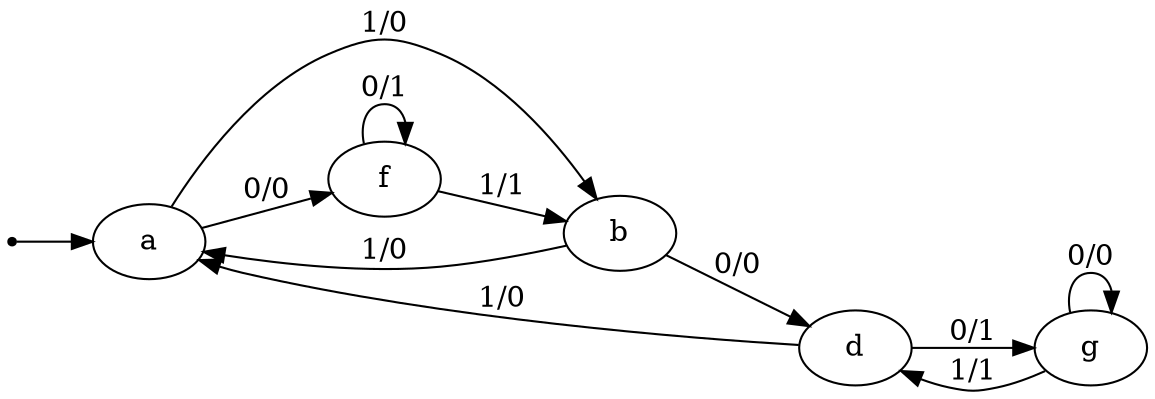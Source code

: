 digraph STG {
   rankdir=LR;

   INIT [shape=point];
   a [label="a"];
   b [label="b"];
   d [label="d"];
   f [label="f"];
   g [label="g"];

   INIT -> a;
   a -> b [label="1/0"];
   a -> f [label="0/0"];
   b -> a [label="1/0"];
   b -> d [label="0/0"];
   d -> a [label="1/0"];
   d -> g [label="0/1"];
   f -> b [label="1/1"];
   f -> f [label="0/1"];
   g -> d [label="1/1"];
   g -> g [label="0/0"];
}